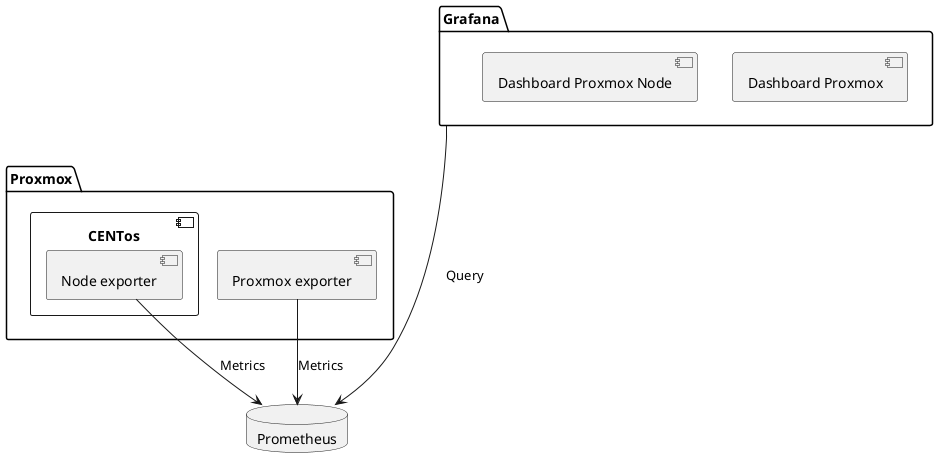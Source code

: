 @startuml "Solution"

package Proxmox{
  [Proxmox exporter] as exporterPVE
  component CENTos{
    [Node exporter] as exporter
  }
}

database Prometheus{

}

package Grafana{
  [Dashboard Proxmox]
  [Dashboard Proxmox Node]
}

Grafana ---> Prometheus : Query
exporterPVE --> Prometheus : Metrics
exporter -> Prometheus : Metrics

@enduml
